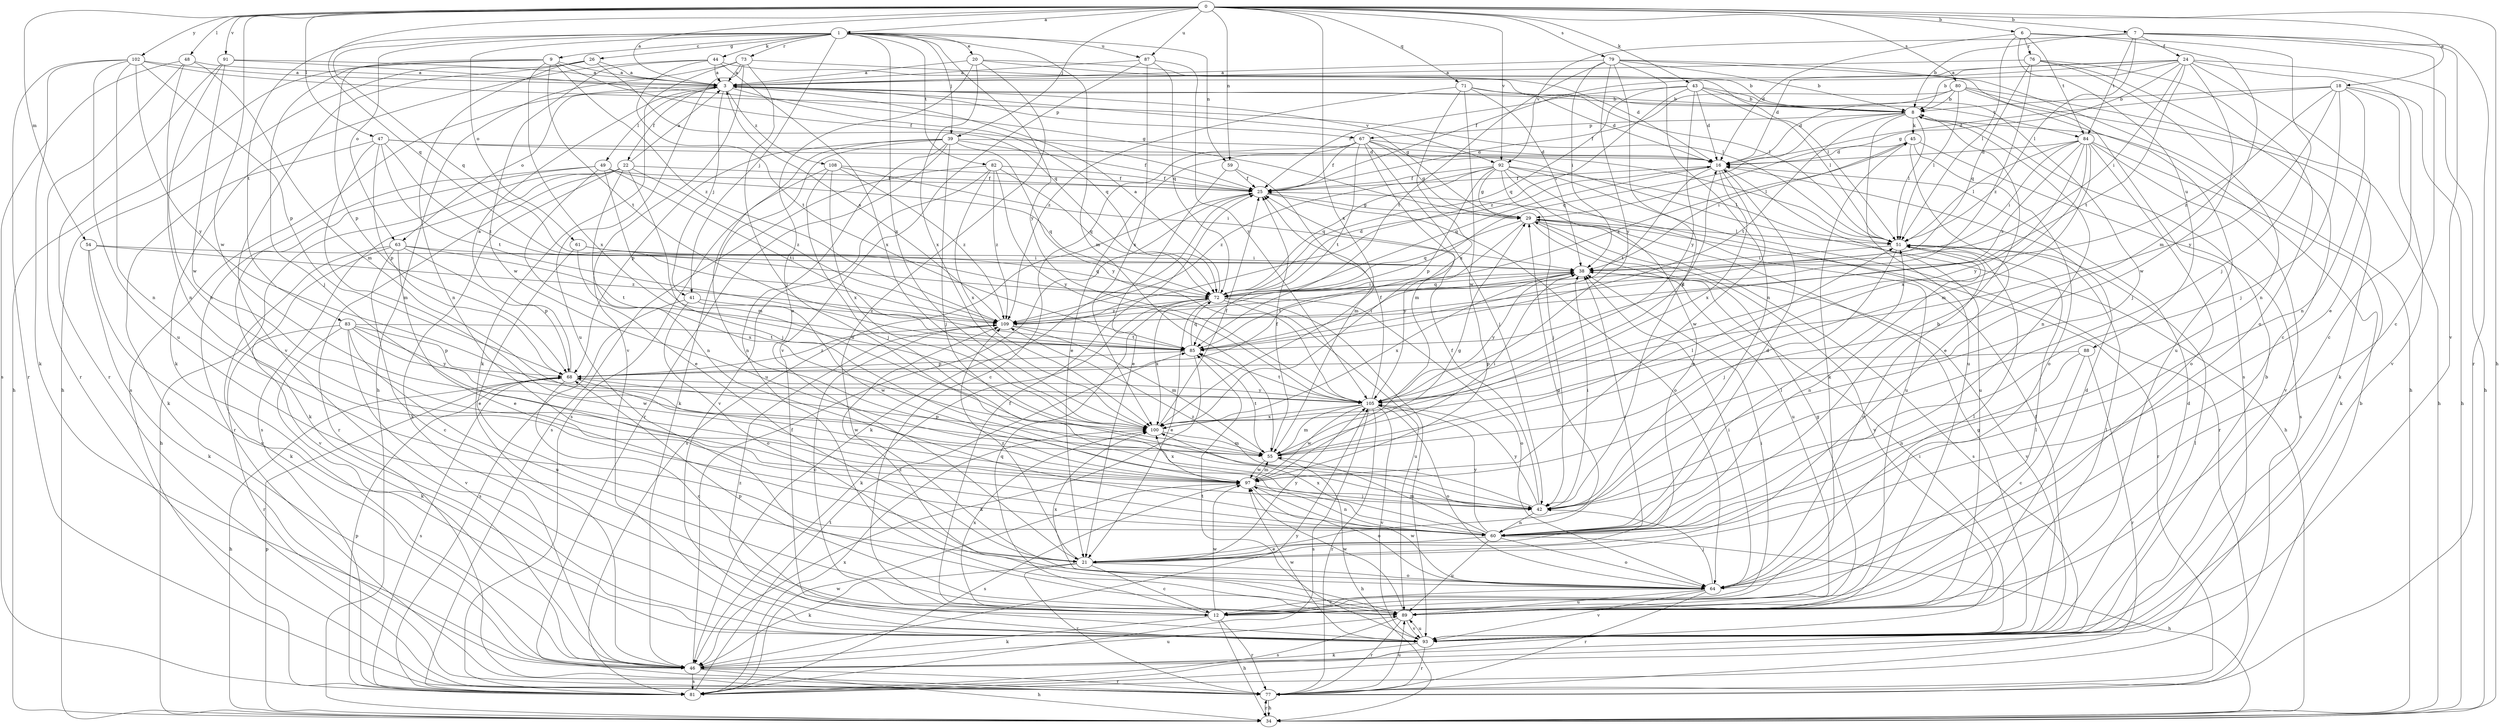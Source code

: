 strict digraph  {
0;
1;
3;
6;
7;
8;
9;
12;
16;
18;
20;
21;
22;
24;
25;
26;
29;
34;
38;
39;
41;
42;
43;
44;
45;
46;
47;
48;
49;
51;
54;
55;
59;
60;
61;
63;
64;
67;
68;
71;
72;
73;
76;
77;
79;
80;
81;
82;
83;
84;
85;
87;
88;
89;
91;
92;
93;
97;
100;
102;
105;
108;
109;
0 -> 1  [label=a];
0 -> 3  [label=a];
0 -> 6  [label=b];
0 -> 7  [label=b];
0 -> 18  [label=e];
0 -> 34  [label=h];
0 -> 39  [label=j];
0 -> 43  [label=k];
0 -> 47  [label=l];
0 -> 48  [label=l];
0 -> 54  [label=m];
0 -> 59  [label=n];
0 -> 71  [label=q];
0 -> 72  [label=q];
0 -> 79  [label=s];
0 -> 80  [label=s];
0 -> 87  [label=u];
0 -> 91  [label=v];
0 -> 92  [label=v];
0 -> 97  [label=w];
0 -> 100  [label=x];
0 -> 102  [label=y];
1 -> 9  [label=c];
1 -> 20  [label=e];
1 -> 26  [label=g];
1 -> 39  [label=j];
1 -> 41  [label=j];
1 -> 44  [label=k];
1 -> 55  [label=m];
1 -> 59  [label=n];
1 -> 61  [label=o];
1 -> 63  [label=o];
1 -> 72  [label=q];
1 -> 73  [label=r];
1 -> 82  [label=t];
1 -> 83  [label=t];
1 -> 87  [label=u];
1 -> 100  [label=x];
1 -> 105  [label=y];
3 -> 8  [label=b];
3 -> 22  [label=f];
3 -> 29  [label=g];
3 -> 41  [label=j];
3 -> 49  [label=l];
3 -> 63  [label=o];
3 -> 67  [label=p];
3 -> 72  [label=q];
3 -> 81  [label=s];
3 -> 84  [label=t];
3 -> 92  [label=v];
3 -> 108  [label=z];
6 -> 16  [label=d];
6 -> 42  [label=j];
6 -> 51  [label=l];
6 -> 55  [label=m];
6 -> 76  [label=r];
6 -> 84  [label=t];
6 -> 88  [label=u];
7 -> 8  [label=b];
7 -> 12  [label=c];
7 -> 24  [label=f];
7 -> 51  [label=l];
7 -> 77  [label=r];
7 -> 84  [label=t];
7 -> 92  [label=v];
7 -> 93  [label=v];
8 -> 45  [label=k];
8 -> 51  [label=l];
8 -> 60  [label=n];
8 -> 67  [label=p];
8 -> 72  [label=q];
8 -> 85  [label=t];
8 -> 89  [label=u];
9 -> 3  [label=a];
9 -> 25  [label=f];
9 -> 34  [label=h];
9 -> 42  [label=j];
9 -> 68  [label=p];
9 -> 85  [label=t];
9 -> 100  [label=x];
9 -> 109  [label=z];
12 -> 25  [label=f];
12 -> 34  [label=h];
12 -> 38  [label=i];
12 -> 45  [label=k];
12 -> 46  [label=k];
12 -> 51  [label=l];
12 -> 72  [label=q];
12 -> 77  [label=r];
12 -> 97  [label=w];
12 -> 100  [label=x];
16 -> 25  [label=f];
16 -> 72  [label=q];
16 -> 85  [label=t];
16 -> 89  [label=u];
16 -> 97  [label=w];
16 -> 100  [label=x];
18 -> 8  [label=b];
18 -> 16  [label=d];
18 -> 34  [label=h];
18 -> 42  [label=j];
18 -> 60  [label=n];
18 -> 93  [label=v];
18 -> 105  [label=y];
18 -> 109  [label=z];
20 -> 3  [label=a];
20 -> 8  [label=b];
20 -> 21  [label=e];
20 -> 51  [label=l];
20 -> 89  [label=u];
20 -> 100  [label=x];
21 -> 12  [label=c];
21 -> 29  [label=g];
21 -> 38  [label=i];
21 -> 46  [label=k];
21 -> 64  [label=o];
21 -> 77  [label=r];
21 -> 105  [label=y];
21 -> 109  [label=z];
22 -> 3  [label=a];
22 -> 25  [label=f];
22 -> 34  [label=h];
22 -> 42  [label=j];
22 -> 46  [label=k];
22 -> 60  [label=n];
22 -> 77  [label=r];
22 -> 81  [label=s];
22 -> 109  [label=z];
24 -> 3  [label=a];
24 -> 8  [label=b];
24 -> 12  [label=c];
24 -> 16  [label=d];
24 -> 21  [label=e];
24 -> 25  [label=f];
24 -> 29  [label=g];
24 -> 34  [label=h];
24 -> 38  [label=i];
24 -> 85  [label=t];
24 -> 97  [label=w];
25 -> 29  [label=g];
25 -> 46  [label=k];
25 -> 64  [label=o];
25 -> 81  [label=s];
26 -> 3  [label=a];
26 -> 34  [label=h];
26 -> 60  [label=n];
26 -> 72  [label=q];
26 -> 93  [label=v];
29 -> 51  [label=l];
29 -> 72  [label=q];
29 -> 77  [label=r];
29 -> 81  [label=s];
29 -> 89  [label=u];
29 -> 93  [label=v];
29 -> 105  [label=y];
34 -> 68  [label=p];
34 -> 77  [label=r];
38 -> 72  [label=q];
38 -> 85  [label=t];
38 -> 93  [label=v];
38 -> 100  [label=x];
38 -> 105  [label=y];
39 -> 16  [label=d];
39 -> 25  [label=f];
39 -> 42  [label=j];
39 -> 46  [label=k];
39 -> 68  [label=p];
39 -> 77  [label=r];
39 -> 81  [label=s];
39 -> 89  [label=u];
39 -> 105  [label=y];
41 -> 64  [label=o];
41 -> 81  [label=s];
41 -> 97  [label=w];
41 -> 109  [label=z];
42 -> 25  [label=f];
42 -> 38  [label=i];
42 -> 60  [label=n];
42 -> 105  [label=y];
42 -> 109  [label=z];
43 -> 8  [label=b];
43 -> 16  [label=d];
43 -> 25  [label=f];
43 -> 42  [label=j];
43 -> 51  [label=l];
43 -> 72  [label=q];
43 -> 105  [label=y];
43 -> 109  [label=z];
44 -> 3  [label=a];
44 -> 46  [label=k];
44 -> 51  [label=l];
44 -> 85  [label=t];
44 -> 97  [label=w];
44 -> 100  [label=x];
45 -> 16  [label=d];
45 -> 21  [label=e];
45 -> 38  [label=i];
45 -> 64  [label=o];
45 -> 81  [label=s];
45 -> 109  [label=z];
46 -> 25  [label=f];
46 -> 34  [label=h];
46 -> 77  [label=r];
46 -> 81  [label=s];
46 -> 89  [label=u];
46 -> 105  [label=y];
47 -> 16  [label=d];
47 -> 46  [label=k];
47 -> 51  [label=l];
47 -> 55  [label=m];
47 -> 68  [label=p];
47 -> 85  [label=t];
47 -> 109  [label=z];
48 -> 3  [label=a];
48 -> 55  [label=m];
48 -> 60  [label=n];
48 -> 77  [label=r];
48 -> 81  [label=s];
49 -> 21  [label=e];
49 -> 25  [label=f];
49 -> 46  [label=k];
49 -> 55  [label=m];
49 -> 72  [label=q];
49 -> 77  [label=r];
49 -> 85  [label=t];
51 -> 38  [label=i];
51 -> 42  [label=j];
51 -> 60  [label=n];
51 -> 64  [label=o];
54 -> 38  [label=i];
54 -> 46  [label=k];
54 -> 93  [label=v];
54 -> 109  [label=z];
55 -> 25  [label=f];
55 -> 34  [label=h];
55 -> 38  [label=i];
55 -> 51  [label=l];
55 -> 68  [label=p];
55 -> 85  [label=t];
55 -> 97  [label=w];
59 -> 21  [label=e];
59 -> 25  [label=f];
59 -> 55  [label=m];
60 -> 8  [label=b];
60 -> 16  [label=d];
60 -> 21  [label=e];
60 -> 34  [label=h];
60 -> 51  [label=l];
60 -> 55  [label=m];
60 -> 64  [label=o];
60 -> 89  [label=u];
60 -> 100  [label=x];
60 -> 105  [label=y];
61 -> 21  [label=e];
61 -> 38  [label=i];
61 -> 72  [label=q];
61 -> 100  [label=x];
63 -> 12  [label=c];
63 -> 21  [label=e];
63 -> 38  [label=i];
63 -> 46  [label=k];
63 -> 68  [label=p];
63 -> 85  [label=t];
63 -> 93  [label=v];
64 -> 12  [label=c];
64 -> 38  [label=i];
64 -> 42  [label=j];
64 -> 51  [label=l];
64 -> 77  [label=r];
64 -> 89  [label=u];
64 -> 93  [label=v];
64 -> 97  [label=w];
64 -> 100  [label=x];
67 -> 12  [label=c];
67 -> 16  [label=d];
67 -> 21  [label=e];
67 -> 25  [label=f];
67 -> 29  [label=g];
67 -> 34  [label=h];
67 -> 42  [label=j];
67 -> 55  [label=m];
67 -> 85  [label=t];
68 -> 3  [label=a];
68 -> 12  [label=c];
68 -> 34  [label=h];
68 -> 81  [label=s];
68 -> 97  [label=w];
68 -> 105  [label=y];
68 -> 109  [label=z];
71 -> 8  [label=b];
71 -> 16  [label=d];
71 -> 38  [label=i];
71 -> 97  [label=w];
71 -> 100  [label=x];
71 -> 109  [label=z];
72 -> 3  [label=a];
72 -> 16  [label=d];
72 -> 21  [label=e];
72 -> 38  [label=i];
72 -> 46  [label=k];
72 -> 64  [label=o];
72 -> 89  [label=u];
72 -> 93  [label=v];
72 -> 100  [label=x];
72 -> 109  [label=z];
73 -> 3  [label=a];
73 -> 16  [label=d];
73 -> 34  [label=h];
73 -> 42  [label=j];
73 -> 46  [label=k];
73 -> 89  [label=u];
73 -> 93  [label=v];
76 -> 3  [label=a];
76 -> 12  [label=c];
76 -> 60  [label=n];
76 -> 64  [label=o];
76 -> 72  [label=q];
76 -> 109  [label=z];
77 -> 8  [label=b];
77 -> 34  [label=h];
77 -> 89  [label=u];
79 -> 3  [label=a];
79 -> 8  [label=b];
79 -> 34  [label=h];
79 -> 38  [label=i];
79 -> 42  [label=j];
79 -> 60  [label=n];
79 -> 81  [label=s];
79 -> 85  [label=t];
79 -> 105  [label=y];
80 -> 8  [label=b];
80 -> 16  [label=d];
80 -> 25  [label=f];
80 -> 34  [label=h];
80 -> 46  [label=k];
80 -> 51  [label=l];
80 -> 89  [label=u];
81 -> 68  [label=p];
81 -> 85  [label=t];
81 -> 97  [label=w];
81 -> 100  [label=x];
82 -> 25  [label=f];
82 -> 72  [label=q];
82 -> 81  [label=s];
82 -> 93  [label=v];
82 -> 100  [label=x];
82 -> 105  [label=y];
82 -> 109  [label=z];
83 -> 46  [label=k];
83 -> 68  [label=p];
83 -> 77  [label=r];
83 -> 85  [label=t];
83 -> 89  [label=u];
83 -> 93  [label=v];
83 -> 97  [label=w];
83 -> 105  [label=y];
84 -> 16  [label=d];
84 -> 38  [label=i];
84 -> 46  [label=k];
84 -> 51  [label=l];
84 -> 55  [label=m];
84 -> 64  [label=o];
84 -> 93  [label=v];
84 -> 100  [label=x];
84 -> 105  [label=y];
84 -> 109  [label=z];
85 -> 38  [label=i];
85 -> 46  [label=k];
85 -> 68  [label=p];
85 -> 72  [label=q];
87 -> 3  [label=a];
87 -> 72  [label=q];
87 -> 93  [label=v];
87 -> 100  [label=x];
87 -> 105  [label=y];
88 -> 12  [label=c];
88 -> 60  [label=n];
88 -> 68  [label=p];
88 -> 77  [label=r];
89 -> 16  [label=d];
89 -> 29  [label=g];
89 -> 51  [label=l];
89 -> 68  [label=p];
89 -> 77  [label=r];
89 -> 81  [label=s];
89 -> 93  [label=v];
89 -> 97  [label=w];
89 -> 109  [label=z];
91 -> 3  [label=a];
91 -> 29  [label=g];
91 -> 60  [label=n];
91 -> 77  [label=r];
91 -> 97  [label=w];
92 -> 21  [label=e];
92 -> 25  [label=f];
92 -> 29  [label=g];
92 -> 42  [label=j];
92 -> 51  [label=l];
92 -> 68  [label=p];
92 -> 72  [label=q];
92 -> 77  [label=r];
92 -> 89  [label=u];
92 -> 109  [label=z];
93 -> 8  [label=b];
93 -> 16  [label=d];
93 -> 25  [label=f];
93 -> 29  [label=g];
93 -> 38  [label=i];
93 -> 46  [label=k];
93 -> 51  [label=l];
93 -> 77  [label=r];
93 -> 85  [label=t];
93 -> 89  [label=u];
93 -> 97  [label=w];
93 -> 109  [label=z];
97 -> 29  [label=g];
97 -> 42  [label=j];
97 -> 55  [label=m];
97 -> 60  [label=n];
97 -> 64  [label=o];
97 -> 81  [label=s];
97 -> 100  [label=x];
100 -> 25  [label=f];
100 -> 55  [label=m];
102 -> 3  [label=a];
102 -> 46  [label=k];
102 -> 51  [label=l];
102 -> 60  [label=n];
102 -> 68  [label=p];
102 -> 77  [label=r];
102 -> 89  [label=u];
102 -> 105  [label=y];
105 -> 16  [label=d];
105 -> 25  [label=f];
105 -> 55  [label=m];
105 -> 64  [label=o];
105 -> 77  [label=r];
105 -> 81  [label=s];
105 -> 85  [label=t];
105 -> 93  [label=v];
105 -> 97  [label=w];
105 -> 100  [label=x];
108 -> 25  [label=f];
108 -> 38  [label=i];
108 -> 42  [label=j];
108 -> 60  [label=n];
108 -> 100  [label=x];
108 -> 109  [label=z];
109 -> 3  [label=a];
109 -> 12  [label=c];
109 -> 55  [label=m];
109 -> 85  [label=t];
}
